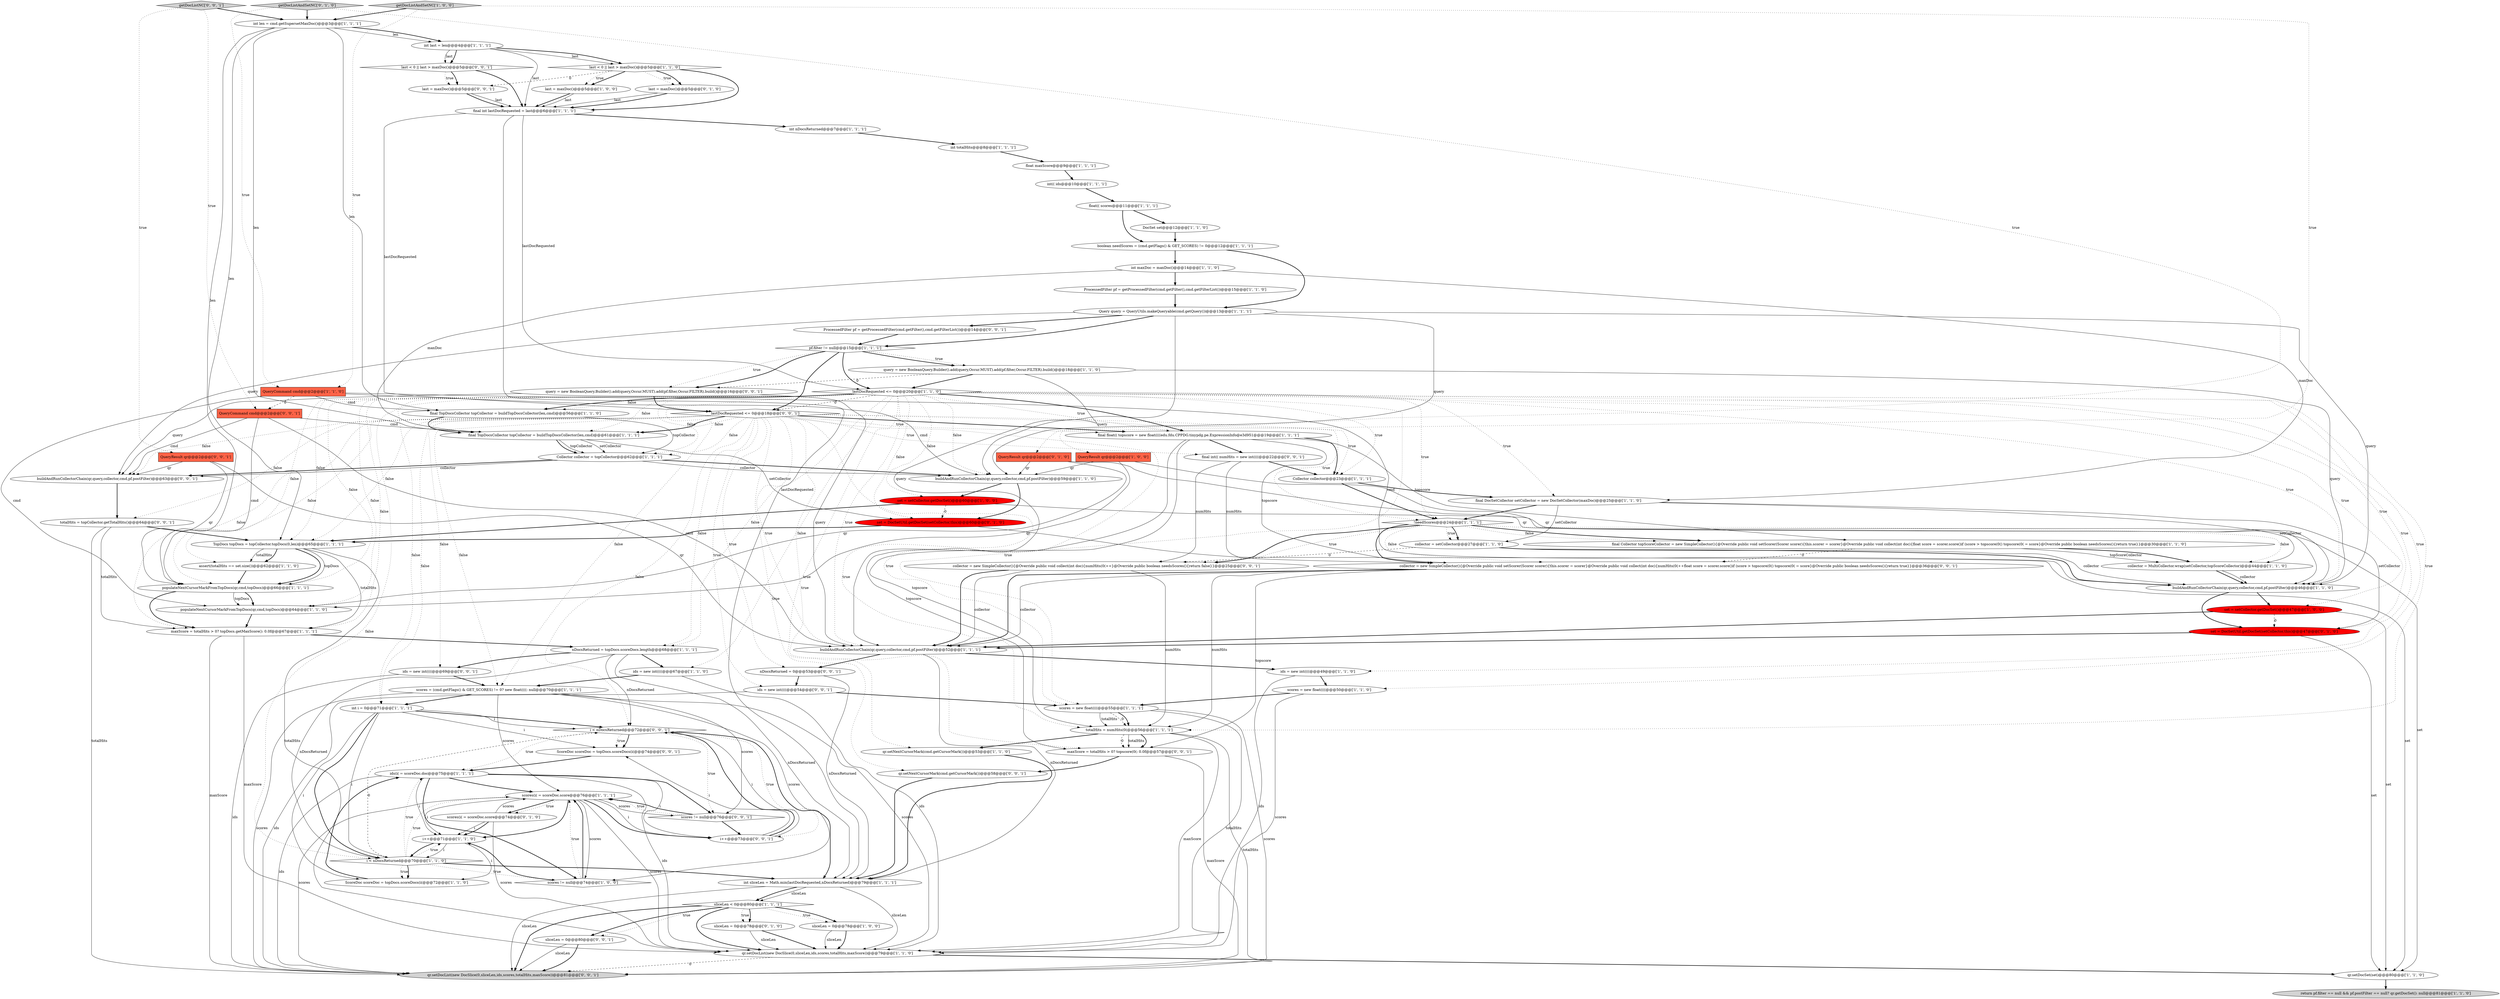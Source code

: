 digraph {
33 [style = filled, label = "final TopDocsCollector topCollector = buildTopDocsCollector(len,cmd)@@@61@@@['1', '1', '1']", fillcolor = white, shape = ellipse image = "AAA0AAABBB1BBB"];
45 [style = filled, label = "final Collector topScoreCollector = new SimpleCollector(){@Override public void setScorer(Scorer scorer){this.scorer = scorer}@Override public void collect(int doc){float score = scorer.score()if (score > topscore(0() topscore(0( = score}@Override public boolean needsScores(){return true}}@@@30@@@['1', '1', '0']", fillcolor = white, shape = ellipse image = "AAA0AAABBB1BBB"];
25 [style = filled, label = "sliceLen = 0@@@78@@@['1', '0', '0']", fillcolor = white, shape = ellipse image = "AAA0AAABBB1BBB"];
11 [style = filled, label = "set = setCollector.getDocSet()@@@47@@@['1', '0', '0']", fillcolor = red, shape = ellipse image = "AAA1AAABBB1BBB"];
85 [style = filled, label = "last = maxDoc()@@@5@@@['0', '0', '1']", fillcolor = white, shape = ellipse image = "AAA0AAABBB3BBB"];
20 [style = filled, label = "int maxDoc = maxDoc()@@@14@@@['1', '1', '0']", fillcolor = white, shape = ellipse image = "AAA0AAABBB1BBB"];
5 [style = filled, label = "int(( ids@@@10@@@['1', '1', '1']", fillcolor = white, shape = ellipse image = "AAA0AAABBB1BBB"];
86 [style = filled, label = "getDocListNC['0', '0', '1']", fillcolor = lightgray, shape = diamond image = "AAA0AAABBB3BBB"];
51 [style = filled, label = "scores(i( = scoreDoc.score@@@76@@@['1', '1', '1']", fillcolor = white, shape = ellipse image = "AAA0AAABBB1BBB"];
42 [style = filled, label = "int sliceLen = Math.min(lastDocRequested,nDocsReturned)@@@79@@@['1', '1', '1']", fillcolor = white, shape = ellipse image = "AAA0AAABBB1BBB"];
88 [style = filled, label = "ids = new int((((@@@54@@@['0', '0', '1']", fillcolor = white, shape = ellipse image = "AAA0AAABBB3BBB"];
83 [style = filled, label = "i < nDocsReturned@@@72@@@['0', '0', '1']", fillcolor = white, shape = diamond image = "AAA0AAABBB3BBB"];
15 [style = filled, label = "float maxScore@@@9@@@['1', '1', '1']", fillcolor = white, shape = ellipse image = "AAA0AAABBB1BBB"];
89 [style = filled, label = "ids = new int((((@@@69@@@['0', '0', '1']", fillcolor = white, shape = ellipse image = "AAA0AAABBB3BBB"];
19 [style = filled, label = "buildAndRunCollectorChain(qr,query,collector,cmd,pf.postFilter)@@@52@@@['1', '1', '1']", fillcolor = white, shape = ellipse image = "AAA0AAABBB1BBB"];
22 [style = filled, label = "maxScore = totalHits > 0? topDocs.getMaxScore(): 0.0f@@@67@@@['1', '1', '1']", fillcolor = white, shape = ellipse image = "AAA0AAABBB1BBB"];
14 [style = filled, label = "collector = MultiCollector.wrap(setCollector,topScoreCollector)@@@44@@@['1', '1', '0']", fillcolor = white, shape = ellipse image = "AAA0AAABBB1BBB"];
74 [style = filled, label = "final int(( numHits = new int((((@@@22@@@['0', '0', '1']", fillcolor = white, shape = ellipse image = "AAA0AAABBB3BBB"];
62 [style = filled, label = "QueryResult qr@@@2@@@['0', '1', '0']", fillcolor = tomato, shape = box image = "AAA0AAABBB2BBB"];
84 [style = filled, label = "maxScore = totalHits > 0? topscore(0(: 0.0f@@@57@@@['0', '0', '1']", fillcolor = white, shape = ellipse image = "AAA0AAABBB3BBB"];
8 [style = filled, label = "boolean needScores = (cmd.getFlags() & GET_SCORES) != 0@@@12@@@['1', '1', '1']", fillcolor = white, shape = ellipse image = "AAA0AAABBB1BBB"];
78 [style = filled, label = "collector = new SimpleCollector(){@Override public void collect(int doc){numHits(0(++}@Override public boolean needsScores(){return false}}@@@25@@@['0', '0', '1']", fillcolor = white, shape = ellipse image = "AAA0AAABBB3BBB"];
40 [style = filled, label = "final int lastDocRequested = last@@@6@@@['1', '1', '1']", fillcolor = white, shape = ellipse image = "AAA0AAABBB1BBB"];
12 [style = filled, label = "qr.setNextCursorMark(cmd.getCursorMark())@@@53@@@['1', '1', '0']", fillcolor = white, shape = ellipse image = "AAA0AAABBB1BBB"];
23 [style = filled, label = "buildAndRunCollectorChain(qr,query,collector,cmd,pf.postFilter)@@@46@@@['1', '1', '0']", fillcolor = white, shape = ellipse image = "AAA0AAABBB1BBB"];
79 [style = filled, label = "query = new BooleanQuery.Builder().add(query,Occur.MUST).add(pf.filter,Occur.FILTER).build()@@@16@@@['0', '0', '1']", fillcolor = white, shape = ellipse image = "AAA0AAABBB3BBB"];
80 [style = filled, label = "ScoreDoc scoreDoc = topDocs.scoreDocs(i(@@@74@@@['0', '0', '1']", fillcolor = white, shape = ellipse image = "AAA0AAABBB3BBB"];
92 [style = filled, label = "i++@@@73@@@['0', '0', '1']", fillcolor = white, shape = ellipse image = "AAA0AAABBB3BBB"];
63 [style = filled, label = "set = DocSetUtil.getDocSet(setCollector,this)@@@60@@@['0', '1', '0']", fillcolor = red, shape = ellipse image = "AAA1AAABBB2BBB"];
1 [style = filled, label = "Query query = QueryUtils.makeQueryable(cmd.getQuery())@@@13@@@['1', '1', '1']", fillcolor = white, shape = ellipse image = "AAA0AAABBB1BBB"];
28 [style = filled, label = "ProcessedFilter pf = getProcessedFilter(cmd.getFilter(),cmd.getFilterList())@@@15@@@['1', '1', '0']", fillcolor = white, shape = ellipse image = "AAA0AAABBB1BBB"];
44 [style = filled, label = "scores = (cmd.getFlags() & GET_SCORES) != 0? new float((((: null@@@70@@@['1', '1', '1']", fillcolor = white, shape = ellipse image = "AAA0AAABBB1BBB"];
31 [style = filled, label = "QueryCommand cmd@@@2@@@['1', '1', '0']", fillcolor = tomato, shape = box image = "AAA0AAABBB1BBB"];
57 [style = filled, label = "int nDocsReturned@@@7@@@['1', '1', '1']", fillcolor = white, shape = ellipse image = "AAA0AAABBB1BBB"];
2 [style = filled, label = "int i = 0@@@71@@@['1', '1', '1']", fillcolor = white, shape = ellipse image = "AAA0AAABBB1BBB"];
4 [style = filled, label = "int totalHits@@@8@@@['1', '1', '1']", fillcolor = white, shape = ellipse image = "AAA0AAABBB1BBB"];
50 [style = filled, label = "ScoreDoc scoreDoc = topDocs.scoreDocs(i(@@@72@@@['1', '1', '0']", fillcolor = white, shape = ellipse image = "AAA0AAABBB1BBB"];
82 [style = filled, label = "last < 0 || last > maxDoc()@@@5@@@['0', '0', '1']", fillcolor = white, shape = diamond image = "AAA0AAABBB3BBB"];
53 [style = filled, label = "final float(( topscore = new float((((edu.fdu.CPPDG.tinypdg.pe.ExpressionInfo@e3d951@@@19@@@['1', '1', '1']", fillcolor = white, shape = ellipse image = "AAA0AAABBB1BBB"];
21 [style = filled, label = "collector = setCollector@@@27@@@['1', '1', '0']", fillcolor = white, shape = ellipse image = "AAA0AAABBB1BBB"];
29 [style = filled, label = "sliceLen < 0@@@80@@@['1', '1', '1']", fillcolor = white, shape = diamond image = "AAA0AAABBB1BBB"];
65 [style = filled, label = "scores(i( = scoreDoc.score@@@74@@@['0', '1', '0']", fillcolor = white, shape = ellipse image = "AAA0AAABBB2BBB"];
67 [style = filled, label = "sliceLen = 0@@@78@@@['0', '1', '0']", fillcolor = white, shape = ellipse image = "AAA0AAABBB2BBB"];
3 [style = filled, label = "populateNextCursorMarkFromTopDocs(qr,cmd,topDocs)@@@66@@@['1', '1', '1']", fillcolor = white, shape = ellipse image = "AAA0AAABBB1BBB"];
72 [style = filled, label = "nDocsReturned = 0@@@53@@@['0', '0', '1']", fillcolor = white, shape = ellipse image = "AAA0AAABBB3BBB"];
37 [style = filled, label = "Collector collector = topCollector@@@62@@@['1', '1', '1']", fillcolor = white, shape = ellipse image = "AAA0AAABBB1BBB"];
61 [style = filled, label = "nDocsReturned = topDocs.scoreDocs.length@@@68@@@['1', '1', '1']", fillcolor = white, shape = ellipse image = "AAA0AAABBB1BBB"];
73 [style = filled, label = "totalHits = topCollector.getTotalHits()@@@64@@@['0', '0', '1']", fillcolor = white, shape = ellipse image = "AAA0AAABBB3BBB"];
52 [style = filled, label = "float(( scores@@@11@@@['1', '1', '1']", fillcolor = white, shape = ellipse image = "AAA0AAABBB1BBB"];
87 [style = filled, label = "QueryCommand cmd@@@2@@@['0', '0', '1']", fillcolor = tomato, shape = box image = "AAA0AAABBB3BBB"];
0 [style = filled, label = "scores != null@@@74@@@['1', '0', '0']", fillcolor = white, shape = diamond image = "AAA0AAABBB1BBB"];
43 [style = filled, label = "assert(totalHits == set.size())@@@62@@@['1', '1', '0']", fillcolor = white, shape = ellipse image = "AAA0AAABBB1BBB"];
59 [style = filled, label = "pf.filter != null@@@15@@@['1', '1', '1']", fillcolor = white, shape = diamond image = "AAA0AAABBB1BBB"];
77 [style = filled, label = "ProcessedFilter pf = getProcessedFilter(cmd.getFilter(),cmd.getFilterList())@@@14@@@['0', '0', '1']", fillcolor = white, shape = ellipse image = "AAA0AAABBB3BBB"];
9 [style = filled, label = "lastDocRequested <= 0@@@20@@@['1', '1', '0']", fillcolor = white, shape = diamond image = "AAA0AAABBB1BBB"];
39 [style = filled, label = "return pf.filter == null && pf.postFilter == null? qr.getDocSet(): null@@@81@@@['1', '1', '0']", fillcolor = lightgray, shape = ellipse image = "AAA0AAABBB1BBB"];
6 [style = filled, label = "getDocListAndSetNC['1', '0', '0']", fillcolor = lightgray, shape = diamond image = "AAA0AAABBB1BBB"];
24 [style = filled, label = "ids = new int((((@@@67@@@['1', '1', '0']", fillcolor = white, shape = ellipse image = "AAA0AAABBB1BBB"];
75 [style = filled, label = "qr.setDocList(new DocSlice(0,sliceLen,ids,scores,totalHits,maxScore))@@@81@@@['0', '0', '1']", fillcolor = lightgray, shape = ellipse image = "AAA0AAABBB3BBB"];
48 [style = filled, label = "last = maxDoc()@@@5@@@['1', '0', '0']", fillcolor = white, shape = ellipse image = "AAA0AAABBB1BBB"];
13 [style = filled, label = "QueryResult qr@@@2@@@['1', '0', '0']", fillcolor = tomato, shape = box image = "AAA0AAABBB1BBB"];
70 [style = filled, label = "QueryResult qr@@@2@@@['0', '0', '1']", fillcolor = tomato, shape = box image = "AAA0AAABBB3BBB"];
30 [style = filled, label = "totalHits = numHits(0(@@@56@@@['1', '1', '1']", fillcolor = white, shape = ellipse image = "AAA0AAABBB1BBB"];
54 [style = filled, label = "int last = len@@@4@@@['1', '1', '1']", fillcolor = white, shape = ellipse image = "AAA0AAABBB1BBB"];
47 [style = filled, label = "scores = new float((((@@@50@@@['1', '1', '0']", fillcolor = white, shape = ellipse image = "AAA0AAABBB1BBB"];
69 [style = filled, label = "scores != null@@@76@@@['0', '0', '1']", fillcolor = white, shape = diamond image = "AAA0AAABBB3BBB"];
32 [style = filled, label = "i < nDocsReturned@@@70@@@['1', '1', '0']", fillcolor = white, shape = diamond image = "AAA0AAABBB1BBB"];
66 [style = filled, label = "getDocListAndSetNC['0', '1', '0']", fillcolor = lightgray, shape = diamond image = "AAA0AAABBB2BBB"];
34 [style = filled, label = "DocSet set@@@12@@@['1', '1', '0']", fillcolor = white, shape = ellipse image = "AAA0AAABBB1BBB"];
49 [style = filled, label = "ids(i( = scoreDoc.doc@@@75@@@['1', '1', '1']", fillcolor = white, shape = ellipse image = "AAA0AAABBB1BBB"];
18 [style = filled, label = "populateNextCursorMarkFromTopDocs(qr,cmd,topDocs)@@@64@@@['1', '1', '0']", fillcolor = white, shape = ellipse image = "AAA0AAABBB1BBB"];
46 [style = filled, label = "set = setCollector.getDocSet()@@@60@@@['1', '0', '0']", fillcolor = red, shape = ellipse image = "AAA1AAABBB1BBB"];
26 [style = filled, label = "Collector collector@@@23@@@['1', '1', '1']", fillcolor = white, shape = ellipse image = "AAA0AAABBB1BBB"];
90 [style = filled, label = "qr.setNextCursorMark(cmd.getCursorMark())@@@58@@@['0', '0', '1']", fillcolor = white, shape = ellipse image = "AAA0AAABBB3BBB"];
35 [style = filled, label = "qr.setDocList(new DocSlice(0,sliceLen,ids,scores,totalHits,maxScore))@@@79@@@['1', '1', '0']", fillcolor = white, shape = ellipse image = "AAA0AAABBB1BBB"];
68 [style = filled, label = "set = DocSetUtil.getDocSet(setCollector,this)@@@47@@@['0', '1', '0']", fillcolor = red, shape = ellipse image = "AAA1AAABBB2BBB"];
17 [style = filled, label = "int len = cmd.getSupersetMaxDoc()@@@3@@@['1', '1', '1']", fillcolor = white, shape = ellipse image = "AAA0AAABBB1BBB"];
10 [style = filled, label = "final TopDocsCollector topCollector = buildTopDocsCollector(len,cmd)@@@56@@@['1', '1', '0']", fillcolor = white, shape = ellipse image = "AAA0AAABBB1BBB"];
27 [style = filled, label = "!needScores@@@24@@@['1', '1', '1']", fillcolor = white, shape = diamond image = "AAA0AAABBB1BBB"];
91 [style = filled, label = "collector = new SimpleCollector(){@Override public void setScorer(Scorer scorer){this.scorer = scorer}@Override public void collect(int doc){numHits(0(++float score = scorer.score()if (score > topscore(0() topscore(0( = score}@Override public boolean needsScores(){return true}}@@@36@@@['0', '0', '1']", fillcolor = white, shape = ellipse image = "AAA0AAABBB3BBB"];
56 [style = filled, label = "last < 0 || last > maxDoc()@@@5@@@['1', '1', '0']", fillcolor = white, shape = diamond image = "AAA0AAABBB1BBB"];
7 [style = filled, label = "buildAndRunCollectorChain(qr,query,collector,cmd,pf.postFilter)@@@59@@@['1', '1', '0']", fillcolor = white, shape = ellipse image = "AAA0AAABBB1BBB"];
38 [style = filled, label = "TopDocs topDocs = topCollector.topDocs(0,len)@@@65@@@['1', '1', '1']", fillcolor = white, shape = ellipse image = "AAA0AAABBB1BBB"];
41 [style = filled, label = "i++@@@71@@@['1', '1', '0']", fillcolor = white, shape = ellipse image = "AAA0AAABBB1BBB"];
16 [style = filled, label = "final DocSetCollector setCollector = new DocSetCollector(maxDoc)@@@25@@@['1', '1', '0']", fillcolor = white, shape = ellipse image = "AAA0AAABBB1BBB"];
36 [style = filled, label = "ids = new int((((@@@49@@@['1', '1', '0']", fillcolor = white, shape = ellipse image = "AAA0AAABBB1BBB"];
81 [style = filled, label = "lastDocRequested <= 0@@@18@@@['0', '0', '1']", fillcolor = white, shape = diamond image = "AAA0AAABBB3BBB"];
64 [style = filled, label = "last = maxDoc()@@@5@@@['0', '1', '0']", fillcolor = white, shape = ellipse image = "AAA0AAABBB2BBB"];
55 [style = filled, label = "query = new BooleanQuery.Builder().add(query,Occur.MUST).add(pf.filter,Occur.FILTER).build()@@@18@@@['1', '1', '0']", fillcolor = white, shape = ellipse image = "AAA0AAABBB1BBB"];
60 [style = filled, label = "qr.setDocSet(set)@@@80@@@['1', '1', '0']", fillcolor = white, shape = ellipse image = "AAA0AAABBB1BBB"];
76 [style = filled, label = "sliceLen = 0@@@80@@@['0', '0', '1']", fillcolor = white, shape = ellipse image = "AAA0AAABBB3BBB"];
71 [style = filled, label = "buildAndRunCollectorChain(qr,query,collector,cmd,pf.postFilter)@@@63@@@['0', '0', '1']", fillcolor = white, shape = ellipse image = "AAA0AAABBB3BBB"];
58 [style = filled, label = "scores = new float((((@@@55@@@['1', '1', '1']", fillcolor = white, shape = ellipse image = "AAA0AAABBB1BBB"];
74->26 [style = bold, label=""];
81->58 [style = dotted, label="true"];
6->31 [style = dotted, label="true"];
4->15 [style = bold, label=""];
81->37 [style = dotted, label="false"];
65->51 [style = solid, label="scores"];
72->42 [style = solid, label="nDocsReturned"];
31->7 [style = solid, label="cmd"];
3->18 [style = bold, label=""];
46->60 [style = solid, label="set"];
18->22 [style = bold, label=""];
27->91 [style = bold, label=""];
78->30 [style = solid, label="numHits"];
49->41 [style = solid, label="i"];
3->18 [style = solid, label="topDocs"];
63->38 [style = bold, label=""];
1->23 [style = solid, label="query"];
77->59 [style = bold, label=""];
81->2 [style = dotted, label="false"];
30->84 [style = bold, label=""];
61->89 [style = bold, label=""];
20->16 [style = solid, label="maxDoc"];
41->32 [style = bold, label=""];
32->49 [style = dotted, label="true"];
2->80 [style = solid, label="i"];
33->37 [style = solid, label="setCollector"];
1->71 [style = solid, label="query"];
34->8 [style = bold, label=""];
27->21 [style = dotted, label="true"];
50->49 [style = bold, label=""];
45->14 [style = bold, label=""];
56->64 [style = dotted, label="true"];
81->71 [style = dotted, label="false"];
81->53 [style = dotted, label="true"];
40->9 [style = solid, label="lastDocRequested"];
1->59 [style = bold, label=""];
0->51 [style = dotted, label="true"];
7->63 [style = bold, label=""];
67->35 [style = bold, label=""];
21->23 [style = bold, label=""];
81->89 [style = dotted, label="false"];
16->27 [style = bold, label=""];
1->19 [style = solid, label="query"];
91->30 [style = solid, label="numHits"];
38->3 [style = bold, label=""];
92->83 [style = bold, label=""];
41->50 [style = solid, label="i"];
1->77 [style = bold, label=""];
44->51 [style = solid, label="scores"];
53->74 [style = bold, label=""];
37->71 [style = bold, label=""];
65->41 [style = solid, label="i"];
2->32 [style = solid, label="i"];
20->33 [style = solid, label="maxDoc"];
44->75 [style = solid, label="scores"];
33->37 [style = bold, label=""];
19->42 [style = solid, label="nDocsReturned"];
9->30 [style = dotted, label="true"];
27->21 [style = bold, label=""];
70->71 [style = solid, label="qr"];
90->42 [style = bold, label=""];
66->62 [style = dotted, label="true"];
65->35 [style = solid, label="scores"];
29->67 [style = bold, label=""];
85->40 [style = solid, label="last"];
32->41 [style = dotted, label="true"];
32->83 [style = dashed, label="0"];
11->68 [style = dashed, label="0"];
20->28 [style = bold, label=""];
9->2 [style = dotted, label="false"];
56->85 [style = dashed, label="0"];
52->34 [style = bold, label=""];
9->61 [style = dotted, label="false"];
81->26 [style = dotted, label="true"];
16->21 [style = solid, label="setCollector"];
48->40 [style = bold, label=""];
40->57 [style = bold, label=""];
81->19 [style = dotted, label="true"];
66->17 [style = bold, label=""];
81->72 [style = dotted, label="true"];
0->51 [style = bold, label=""];
9->47 [style = dotted, label="true"];
70->19 [style = solid, label="qr"];
27->14 [style = dotted, label="false"];
73->38 [style = bold, label=""];
42->75 [style = solid, label="sliceLen"];
81->88 [style = dotted, label="true"];
53->84 [style = solid, label="topscore"];
9->33 [style = dotted, label="false"];
32->0 [style = dotted, label="true"];
83->49 [style = dotted, label="true"];
9->10 [style = bold, label=""];
82->85 [style = bold, label=""];
40->81 [style = solid, label="lastDocRequested"];
25->35 [style = bold, label=""];
61->83 [style = solid, label="nDocsReturned"];
80->49 [style = bold, label=""];
2->83 [style = bold, label=""];
32->50 [style = dotted, label="true"];
51->75 [style = solid, label="scores"];
8->1 [style = bold, label=""];
81->84 [style = dotted, label="true"];
27->45 [style = bold, label=""];
49->75 [style = solid, label="ids"];
17->33 [style = solid, label="len"];
53->91 [style = solid, label="topscore"];
61->24 [style = bold, label=""];
69->92 [style = bold, label=""];
58->75 [style = solid, label="scores"];
42->35 [style = solid, label="sliceLen"];
46->38 [style = bold, label=""];
9->26 [style = dotted, label="true"];
7->46 [style = bold, label=""];
91->19 [style = bold, label=""];
24->44 [style = bold, label=""];
30->84 [style = dashed, label="0"];
91->19 [style = solid, label="collector"];
38->22 [style = solid, label="totalHits"];
81->27 [style = dotted, label="true"];
13->7 [style = solid, label="qr"];
81->90 [style = dotted, label="true"];
31->10 [style = solid, label="cmd"];
51->35 [style = solid, label="scores"];
81->38 [style = dotted, label="false"];
22->61 [style = bold, label=""];
56->48 [style = bold, label=""];
59->55 [style = bold, label=""];
16->14 [style = solid, label="setCollector"];
35->75 [style = dashed, label="0"];
69->51 [style = dotted, label="true"];
56->40 [style = bold, label=""];
32->42 [style = bold, label=""];
9->10 [style = dotted, label="false"];
32->50 [style = bold, label=""];
55->79 [style = dashed, label="0"];
27->91 [style = dotted, label="false"];
89->75 [style = solid, label="ids"];
54->40 [style = solid, label="last"];
82->85 [style = dotted, label="true"];
21->78 [style = dashed, label="0"];
9->32 [style = dotted, label="false"];
65->41 [style = bold, label=""];
51->0 [style = solid, label="scores"];
22->35 [style = solid, label="maxScore"];
30->75 [style = solid, label="totalHits"];
14->23 [style = bold, label=""];
9->23 [style = dotted, label="true"];
53->45 [style = solid, label="topscore"];
83->92 [style = dotted, label="true"];
42->29 [style = solid, label="sliceLen"];
10->33 [style = bold, label=""];
49->35 [style = solid, label="ids"];
30->84 [style = solid, label="totalHits"];
92->80 [style = solid, label="i"];
36->47 [style = bold, label=""];
21->23 [style = solid, label="collector"];
53->30 [style = solid, label="topscore"];
58->30 [style = solid, label="totalHits"];
49->92 [style = solid, label="i"];
68->19 [style = bold, label=""];
28->1 [style = bold, label=""];
3->22 [style = bold, label=""];
17->54 [style = solid, label="len"];
9->7 [style = dotted, label="false"];
17->38 [style = solid, label="len"];
58->30 [style = dashed, label="0"];
81->74 [style = dotted, label="true"];
1->7 [style = solid, label="query"];
70->3 [style = solid, label="qr"];
13->18 [style = solid, label="qr"];
44->35 [style = solid, label="scores"];
25->35 [style = solid, label="sliceLen"];
62->7 [style = solid, label="qr"];
9->58 [style = dotted, label="true"];
29->76 [style = bold, label=""];
52->8 [style = bold, label=""];
17->54 [style = bold, label=""];
56->64 [style = bold, label=""];
38->35 [style = solid, label="totalHits"];
59->55 [style = dotted, label="true"];
19->36 [style = bold, label=""];
12->42 [style = bold, label=""];
49->0 [style = bold, label=""];
9->37 [style = dotted, label="false"];
14->23 [style = solid, label="collector"];
43->3 [style = bold, label=""];
8->20 [style = bold, label=""];
84->75 [style = solid, label="maxScore"];
73->75 [style = solid, label="totalHits"];
33->63 [style = solid, label="setCollector"];
44->0 [style = solid, label="scores"];
9->18 [style = dotted, label="false"];
2->32 [style = bold, label=""];
60->39 [style = bold, label=""];
9->53 [style = dotted, label="true"];
81->3 [style = dotted, label="false"];
44->2 [style = bold, label=""];
2->50 [style = solid, label="i"];
87->3 [style = solid, label="cmd"];
48->40 [style = solid, label="last"];
55->7 [style = solid, label="query"];
41->32 [style = solid, label="i"];
51->92 [style = solid, label="i"];
6->13 [style = dotted, label="true"];
45->14 [style = solid, label="topScoreCollector"];
27->78 [style = dotted, label="true"];
79->81 [style = bold, label=""];
38->3 [style = solid, label="topDocs"];
86->70 [style = dotted, label="true"];
47->58 [style = bold, label=""];
19->72 [style = bold, label=""];
79->19 [style = solid, label="query"];
26->16 [style = bold, label=""];
81->44 [style = dotted, label="false"];
88->75 [style = solid, label="ids"];
17->3 [style = solid, label="len"];
64->40 [style = solid, label="last"];
81->53 [style = bold, label=""];
88->58 [style = bold, label=""];
5->52 [style = bold, label=""];
62->23 [style = solid, label="qr"];
9->68 [style = dotted, label="true"];
29->35 [style = bold, label=""];
79->71 [style = solid, label="query"];
9->22 [style = dotted, label="false"];
59->79 [style = dotted, label="true"];
84->90 [style = bold, label=""];
61->42 [style = solid, label="nDocsReturned"];
45->91 [style = dashed, label="0"];
83->80 [style = bold, label=""];
81->83 [style = dotted, label="false"];
0->41 [style = bold, label=""];
9->63 [style = dotted, label="false"];
61->32 [style = solid, label="nDocsReturned"];
10->37 [style = solid, label="topCollector"];
53->26 [style = bold, label=""];
9->43 [style = dotted, label="false"];
51->65 [style = bold, label=""];
9->46 [style = dotted, label="false"];
51->65 [style = dotted, label="true"];
89->44 [style = bold, label=""];
78->19 [style = bold, label=""];
73->22 [style = solid, label="totalHits"];
81->73 [style = dotted, label="false"];
36->35 [style = solid, label="ids"];
29->25 [style = dotted, label="true"];
59->79 [style = bold, label=""];
13->23 [style = solid, label="qr"];
66->31 [style = dotted, label="true"];
38->43 [style = solid, label="totalHits"];
24->35 [style = solid, label="ids"];
81->33 [style = dotted, label="false"];
69->51 [style = bold, label=""];
33->37 [style = solid, label="topCollector"];
15->5 [style = bold, label=""];
9->27 [style = dotted, label="true"];
92->83 [style = solid, label="i"];
54->56 [style = solid, label="last"];
51->41 [style = bold, label=""];
9->44 [style = dotted, label="false"];
9->53 [style = bold, label=""];
54->56 [style = bold, label=""];
9->12 [style = dotted, label="true"];
76->75 [style = solid, label="sliceLen"];
83->42 [style = bold, label=""];
58->30 [style = bold, label=""];
40->42 [style = solid, label="lastDocRequested"];
59->9 [style = bold, label=""];
87->19 [style = solid, label="cmd"];
74->91 [style = solid, label="numHits"];
29->67 [style = dotted, label="true"];
23->68 [style = bold, label=""];
49->51 [style = bold, label=""];
42->29 [style = bold, label=""];
87->33 [style = solid, label="cmd"];
16->68 [style = solid, label="setCollector"];
44->69 [style = solid, label="scores"];
62->18 [style = solid, label="qr"];
29->76 [style = dotted, label="true"];
27->78 [style = bold, label=""];
55->23 [style = solid, label="query"];
68->60 [style = solid, label="set"];
56->48 [style = dotted, label="true"];
64->40 [style = bold, label=""];
76->75 [style = bold, label=""];
86->17 [style = bold, label=""];
17->10 [style = solid, label="len"];
31->87 [style = dashed, label="0"];
78->19 [style = solid, label="collector"];
58->35 [style = solid, label="totalHits"];
51->69 [style = solid, label="scores"];
37->7 [style = solid, label="collector"];
81->22 [style = dotted, label="false"];
51->92 [style = bold, label=""];
26->27 [style = bold, label=""];
59->81 [style = bold, label=""];
86->87 [style = dotted, label="true"];
49->69 [style = bold, label=""];
32->51 [style = dotted, label="true"];
55->9 [style = bold, label=""];
6->17 [style = bold, label=""];
54->82 [style = bold, label=""];
27->45 [style = dotted, label="false"];
9->11 [style = dotted, label="true"];
9->3 [style = dotted, label="false"];
81->30 [style = dotted, label="true"];
37->7 [style = bold, label=""];
9->81 [style = dashed, label="0"];
51->41 [style = solid, label="i"];
71->73 [style = bold, label=""];
30->12 [style = bold, label=""];
9->19 [style = dotted, label="true"];
83->69 [style = dotted, label="true"];
47->35 [style = solid, label="scores"];
30->35 [style = solid, label="maxScore"];
54->82 [style = solid, label="last"];
72->88 [style = bold, label=""];
46->63 [style = dashed, label="0"];
2->83 [style = solid, label="i"];
82->40 [style = bold, label=""];
22->75 [style = solid, label="maxScore"];
23->11 [style = bold, label=""];
35->60 [style = bold, label=""];
9->16 [style = dotted, label="true"];
31->18 [style = solid, label="cmd"];
83->80 [style = dotted, label="true"];
57->4 [style = bold, label=""];
38->43 [style = bold, label=""];
11->60 [style = solid, label="set"];
9->24 [style = dotted, label="false"];
29->75 [style = bold, label=""];
37->71 [style = solid, label="collector"];
31->23 [style = solid, label="cmd"];
9->36 [style = dotted, label="true"];
9->38 [style = dotted, label="false"];
29->25 [style = bold, label=""];
11->19 [style = bold, label=""];
81->61 [style = dotted, label="false"];
85->40 [style = bold, label=""];
91->84 [style = solid, label="topscore"];
67->35 [style = solid, label="sliceLen"];
74->78 [style = solid, label="numHits"];
63->60 [style = solid, label="set"];
81->33 [style = bold, label=""];
87->71 [style = solid, label="cmd"];
}
